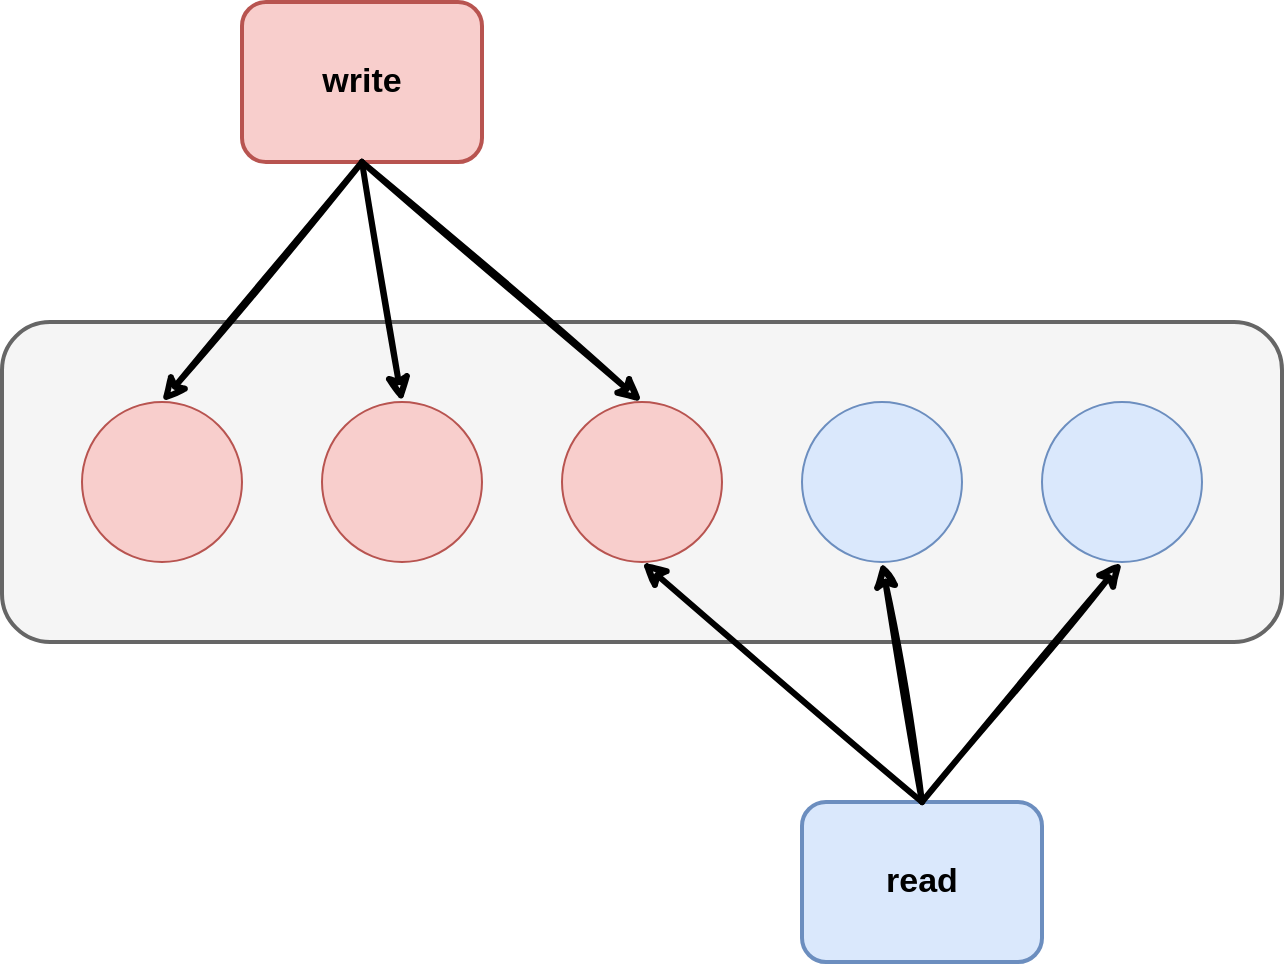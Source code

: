 <mxfile version="20.6.0" type="github">
  <diagram id="Rat0a2SQP5h5dYaIbbyU" name="第 1 页">
    <mxGraphModel dx="1577" dy="890" grid="1" gridSize="10" guides="1" tooltips="1" connect="1" arrows="1" fold="1" page="1" pageScale="1" pageWidth="827" pageHeight="1169" math="0" shadow="0">
      <root>
        <mxCell id="0" />
        <mxCell id="1" parent="0" />
        <mxCell id="hlAD6Y23rbdmPVu1HkLE-10" value="" style="rounded=1;whiteSpace=wrap;html=1;strokeWidth=2;fillWeight=4;hachureGap=8;hachureAngle=45;fillColor=#f5f5f5;sketch=0;fontSize=17;strokeColor=#666666;fontColor=#333333;" vertex="1" parent="1">
          <mxGeometry x="120" y="360" width="640" height="160" as="geometry" />
        </mxCell>
        <mxCell id="hlAD6Y23rbdmPVu1HkLE-1" value="write" style="rounded=1;whiteSpace=wrap;html=1;strokeWidth=2;fillWeight=4;hachureGap=8;hachureAngle=45;fillColor=#f8cecc;sketch=0;strokeColor=#b85450;fontSize=17;fontStyle=1" vertex="1" parent="1">
          <mxGeometry x="240" y="200" width="120" height="80" as="geometry" />
        </mxCell>
        <mxCell id="hlAD6Y23rbdmPVu1HkLE-3" value="" style="ellipse;whiteSpace=wrap;html=1;aspect=fixed;sketch=0;fillColor=#f8cecc;strokeColor=#b85450;" vertex="1" parent="1">
          <mxGeometry x="160" y="400" width="80" height="80" as="geometry" />
        </mxCell>
        <mxCell id="hlAD6Y23rbdmPVu1HkLE-4" value="read" style="rounded=1;whiteSpace=wrap;html=1;strokeWidth=2;fillWeight=4;hachureGap=8;hachureAngle=45;fillColor=#dae8fc;sketch=0;strokeColor=#6c8ebf;fontSize=17;fontStyle=1" vertex="1" parent="1">
          <mxGeometry x="520" y="600" width="120" height="80" as="geometry" />
        </mxCell>
        <mxCell id="hlAD6Y23rbdmPVu1HkLE-6" value="" style="ellipse;whiteSpace=wrap;html=1;aspect=fixed;sketch=0;fillColor=#f8cecc;strokeColor=#b85450;" vertex="1" parent="1">
          <mxGeometry x="280" y="400" width="80" height="80" as="geometry" />
        </mxCell>
        <mxCell id="hlAD6Y23rbdmPVu1HkLE-7" value="" style="ellipse;whiteSpace=wrap;html=1;aspect=fixed;sketch=0;fillColor=#f8cecc;strokeColor=#b85450;" vertex="1" parent="1">
          <mxGeometry x="400" y="400" width="80" height="80" as="geometry" />
        </mxCell>
        <mxCell id="hlAD6Y23rbdmPVu1HkLE-8" value="" style="ellipse;whiteSpace=wrap;html=1;aspect=fixed;sketch=0;fillColor=#dae8fc;strokeColor=#6c8ebf;" vertex="1" parent="1">
          <mxGeometry x="520" y="400" width="80" height="80" as="geometry" />
        </mxCell>
        <mxCell id="hlAD6Y23rbdmPVu1HkLE-9" value="" style="ellipse;whiteSpace=wrap;html=1;aspect=fixed;sketch=0;fillColor=#dae8fc;strokeColor=#6c8ebf;" vertex="1" parent="1">
          <mxGeometry x="640" y="400" width="80" height="80" as="geometry" />
        </mxCell>
        <mxCell id="hlAD6Y23rbdmPVu1HkLE-11" value="" style="endArrow=classic;html=1;rounded=0;fontSize=17;exitX=0.5;exitY=1;exitDx=0;exitDy=0;entryX=0.5;entryY=0;entryDx=0;entryDy=0;strokeWidth=3;sketch=1;" edge="1" parent="1" source="hlAD6Y23rbdmPVu1HkLE-1" target="hlAD6Y23rbdmPVu1HkLE-3">
          <mxGeometry width="50" height="50" relative="1" as="geometry">
            <mxPoint x="100" y="260" as="sourcePoint" />
            <mxPoint x="150" y="210" as="targetPoint" />
          </mxGeometry>
        </mxCell>
        <mxCell id="hlAD6Y23rbdmPVu1HkLE-14" value="" style="endArrow=classic;html=1;rounded=0;fontSize=17;entryX=0.5;entryY=0;entryDx=0;entryDy=0;strokeWidth=3;sketch=1;exitX=0.5;exitY=1;exitDx=0;exitDy=0;" edge="1" parent="1" source="hlAD6Y23rbdmPVu1HkLE-1" target="hlAD6Y23rbdmPVu1HkLE-6">
          <mxGeometry width="50" height="50" relative="1" as="geometry">
            <mxPoint x="300" y="280" as="sourcePoint" />
            <mxPoint x="210" y="410" as="targetPoint" />
          </mxGeometry>
        </mxCell>
        <mxCell id="hlAD6Y23rbdmPVu1HkLE-15" value="" style="endArrow=classic;html=1;rounded=0;fontSize=17;entryX=0.5;entryY=0;entryDx=0;entryDy=0;strokeWidth=3;sketch=1;exitX=0.5;exitY=1;exitDx=0;exitDy=0;" edge="1" parent="1" source="hlAD6Y23rbdmPVu1HkLE-1" target="hlAD6Y23rbdmPVu1HkLE-7">
          <mxGeometry width="50" height="50" relative="1" as="geometry">
            <mxPoint x="300" y="280" as="sourcePoint" />
            <mxPoint x="500" y="350" as="targetPoint" />
          </mxGeometry>
        </mxCell>
        <mxCell id="hlAD6Y23rbdmPVu1HkLE-16" value="" style="endArrow=classic;html=1;rounded=0;fontSize=17;exitX=0.5;exitY=0;exitDx=0;exitDy=0;entryX=0.5;entryY=1;entryDx=0;entryDy=0;strokeWidth=3;sketch=1;" edge="1" parent="1" source="hlAD6Y23rbdmPVu1HkLE-4" target="hlAD6Y23rbdmPVu1HkLE-9">
          <mxGeometry width="50" height="50" relative="1" as="geometry">
            <mxPoint x="310" y="290.0" as="sourcePoint" />
            <mxPoint x="210" y="410" as="targetPoint" />
          </mxGeometry>
        </mxCell>
        <mxCell id="hlAD6Y23rbdmPVu1HkLE-17" value="" style="endArrow=classic;html=1;rounded=0;fontSize=17;entryX=0.5;entryY=1;entryDx=0;entryDy=0;strokeWidth=3;sketch=1;exitX=0.5;exitY=0;exitDx=0;exitDy=0;" edge="1" parent="1" source="hlAD6Y23rbdmPVu1HkLE-4" target="hlAD6Y23rbdmPVu1HkLE-8">
          <mxGeometry width="50" height="50" relative="1" as="geometry">
            <mxPoint x="750" y="610" as="sourcePoint" />
            <mxPoint x="690" y="490" as="targetPoint" />
          </mxGeometry>
        </mxCell>
        <mxCell id="hlAD6Y23rbdmPVu1HkLE-18" value="" style="endArrow=classic;html=1;rounded=0;fontSize=17;entryX=0.5;entryY=1;entryDx=0;entryDy=0;strokeWidth=3;sketch=1;exitX=0.5;exitY=0;exitDx=0;exitDy=0;" edge="1" parent="1" source="hlAD6Y23rbdmPVu1HkLE-4" target="hlAD6Y23rbdmPVu1HkLE-7">
          <mxGeometry width="50" height="50" relative="1" as="geometry">
            <mxPoint x="540" y="590" as="sourcePoint" />
            <mxPoint x="690" y="490" as="targetPoint" />
          </mxGeometry>
        </mxCell>
      </root>
    </mxGraphModel>
  </diagram>
</mxfile>
